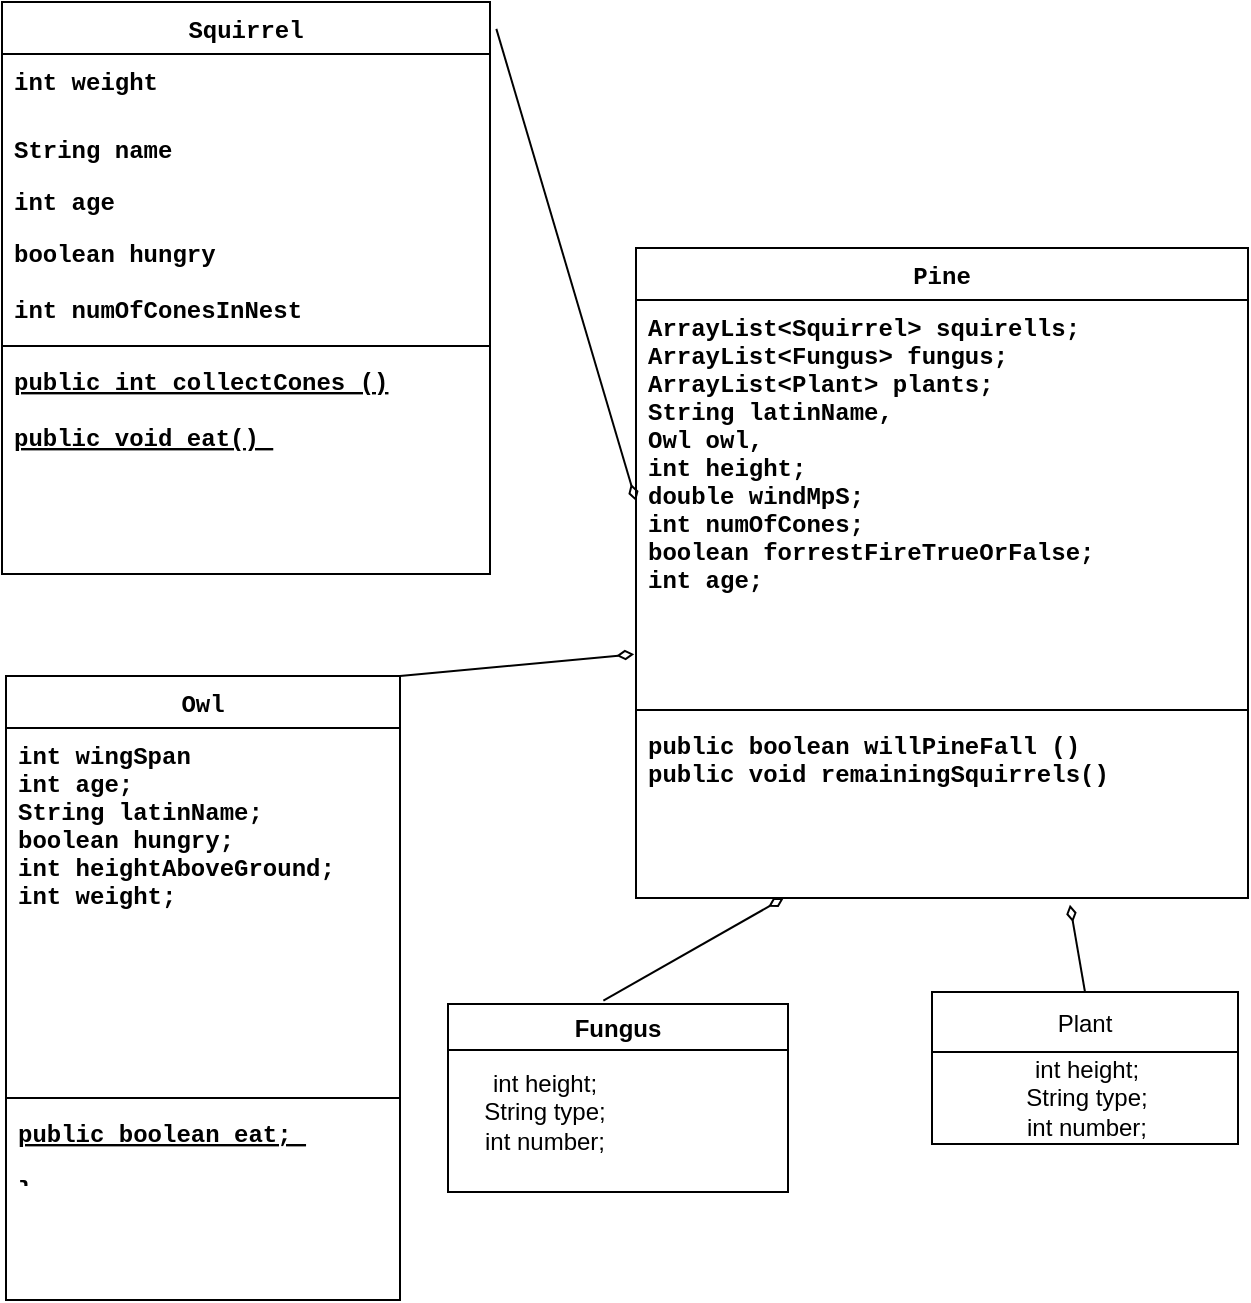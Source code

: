 <mxfile version="16.1.2" type="device"><diagram id="C5RBs43oDa-KdzZeNtuy" name="Page-1"><mxGraphModel dx="602" dy="408" grid="0" gridSize="10" guides="1" tooltips="1" connect="1" arrows="1" fold="1" page="1" pageScale="1" pageWidth="827" pageHeight="1169" math="0" shadow="0"><root><mxCell id="WIyWlLk6GJQsqaUBKTNV-0"/><mxCell id="WIyWlLk6GJQsqaUBKTNV-1" parent="WIyWlLk6GJQsqaUBKTNV-0"/><mxCell id="zkfFHV4jXpPFQw0GAbJ--6" value="Squirrel" style="swimlane;fontStyle=1;align=center;verticalAlign=top;childLayout=stackLayout;horizontal=1;startSize=26;horizontalStack=0;resizeParent=1;resizeLast=0;collapsible=1;marginBottom=0;rounded=0;shadow=0;strokeWidth=1;fontFamily=Courier New;" parent="WIyWlLk6GJQsqaUBKTNV-1" vertex="1"><mxGeometry x="160" y="80" width="244" height="286" as="geometry"><mxRectangle x="130" y="380" width="160" height="26" as="alternateBounds"/></mxGeometry></mxCell><mxCell id="zkfFHV4jXpPFQw0GAbJ--7" value="int weight" style="text;align=left;verticalAlign=top;spacingLeft=4;spacingRight=4;overflow=hidden;rotatable=0;points=[[0,0.5],[1,0.5]];portConstraint=eastwest;fontFamily=Courier New;fontStyle=1" parent="zkfFHV4jXpPFQw0GAbJ--6" vertex="1"><mxGeometry y="26" width="244" height="34" as="geometry"/></mxCell><mxCell id="bKicHV_NpX7xYx8A82nv-5" value="String name&#10;" style="text;align=left;verticalAlign=top;spacingLeft=4;spacingRight=4;overflow=hidden;rotatable=0;points=[[0,0.5],[1,0.5]];portConstraint=eastwest;fontFamily=Courier New;fontStyle=1" parent="zkfFHV4jXpPFQw0GAbJ--6" vertex="1"><mxGeometry y="60" width="244" height="26" as="geometry"/></mxCell><mxCell id="bKicHV_NpX7xYx8A82nv-2" value="int age" style="text;align=left;verticalAlign=top;spacingLeft=4;spacingRight=4;overflow=hidden;rotatable=0;points=[[0,0.5],[1,0.5]];portConstraint=eastwest;fontFamily=Courier New;fontStyle=1" parent="zkfFHV4jXpPFQw0GAbJ--6" vertex="1"><mxGeometry y="86" width="244" height="26" as="geometry"/></mxCell><mxCell id="bKicHV_NpX7xYx8A82nv-8" value="boolean hungry" style="text;align=left;verticalAlign=top;spacingLeft=4;spacingRight=4;overflow=hidden;rotatable=0;points=[[0,0.5],[1,0.5]];portConstraint=eastwest;rounded=0;shadow=0;html=0;fontFamily=Courier New;fontStyle=1" parent="zkfFHV4jXpPFQw0GAbJ--6" vertex="1"><mxGeometry y="112" width="244" height="28" as="geometry"/></mxCell><mxCell id="zkfFHV4jXpPFQw0GAbJ--8" value="int numOfConesInNest" style="text;align=left;verticalAlign=top;spacingLeft=4;spacingRight=4;overflow=hidden;rotatable=0;points=[[0,0.5],[1,0.5]];portConstraint=eastwest;rounded=0;shadow=0;html=0;fontFamily=Courier New;fontStyle=1" parent="zkfFHV4jXpPFQw0GAbJ--6" vertex="1"><mxGeometry y="140" width="244" height="28" as="geometry"/></mxCell><mxCell id="zkfFHV4jXpPFQw0GAbJ--9" value="" style="line;html=1;strokeWidth=1;align=left;verticalAlign=middle;spacingTop=-1;spacingLeft=3;spacingRight=3;rotatable=0;labelPosition=right;points=[];portConstraint=eastwest;fontFamily=Courier New;fontStyle=1" parent="zkfFHV4jXpPFQw0GAbJ--6" vertex="1"><mxGeometry y="168" width="244" height="8" as="geometry"/></mxCell><mxCell id="zkfFHV4jXpPFQw0GAbJ--10" value="public int collectCones ()&#10;&#10;public void eat() " style="text;align=left;verticalAlign=top;spacingLeft=4;spacingRight=4;overflow=hidden;rotatable=0;points=[[0,0.5],[1,0.5]];portConstraint=eastwest;fontStyle=5;fontFamily=Courier New;" parent="zkfFHV4jXpPFQw0GAbJ--6" vertex="1"><mxGeometry y="176" width="244" height="110" as="geometry"/></mxCell><mxCell id="cFUtwD1bPXU5jKW5bzYQ-1" style="edgeStyle=none;rounded=0;orthogonalLoop=1;jettySize=auto;html=1;entryX=-0.003;entryY=0.881;entryDx=0;entryDy=0;entryPerimeter=0;exitX=1;exitY=0;exitDx=0;exitDy=0;endArrow=diamondThin;endFill=0;fontFamily=Courier New;fontStyle=1" parent="WIyWlLk6GJQsqaUBKTNV-1" source="cFUtwD1bPXU5jKW5bzYQ-17" target="zkfFHV4jXpPFQw0GAbJ--21" edge="1"><mxGeometry relative="1" as="geometry"><mxPoint x="410" y="360" as="sourcePoint"/><mxPoint x="508" y="185" as="targetPoint"/><Array as="points"/></mxGeometry></mxCell><mxCell id="zkfFHV4jXpPFQw0GAbJ--17" value="Pine" style="swimlane;fontStyle=1;align=center;verticalAlign=top;childLayout=stackLayout;horizontal=1;startSize=26;horizontalStack=0;resizeParent=1;resizeLast=0;collapsible=1;marginBottom=0;rounded=0;shadow=0;strokeWidth=1;fontFamily=Courier New;" parent="WIyWlLk6GJQsqaUBKTNV-1" vertex="1"><mxGeometry x="477" y="203" width="306" height="325" as="geometry"><mxRectangle x="550" y="140" width="160" height="26" as="alternateBounds"/></mxGeometry></mxCell><mxCell id="zkfFHV4jXpPFQw0GAbJ--21" value="ArrayList&lt;Squirrel&gt; squirells;&#10;ArrayList&lt;Fungus&gt; fungus;&#10;ArrayList&lt;Plant&gt; plants;&#10;String latinName, &#10;Owl owl,&#10;int height;&#10;double windMpS;&#10;int numOfCones;&#10;boolean forrestFireTrueOrFalse;&#10;int age; " style="text;align=left;verticalAlign=top;spacingLeft=4;spacingRight=4;overflow=hidden;rotatable=0;points=[[0,0.5],[1,0.5]];portConstraint=eastwest;rounded=0;shadow=0;html=0;fontFamily=Courier New;fontStyle=1" parent="zkfFHV4jXpPFQw0GAbJ--17" vertex="1"><mxGeometry y="26" width="306" height="201" as="geometry"/></mxCell><mxCell id="zkfFHV4jXpPFQw0GAbJ--23" value="" style="line;html=1;strokeWidth=1;align=left;verticalAlign=middle;spacingTop=-1;spacingLeft=3;spacingRight=3;rotatable=0;labelPosition=right;points=[];portConstraint=eastwest;fontFamily=Courier New;fontStyle=1" parent="zkfFHV4jXpPFQw0GAbJ--17" vertex="1"><mxGeometry y="227" width="306" height="8" as="geometry"/></mxCell><mxCell id="cFUtwD1bPXU5jKW5bzYQ-0" style="edgeStyle=none;rounded=0;orthogonalLoop=1;jettySize=auto;html=1;exitX=0;exitY=0.5;exitDx=0;exitDy=0;fontFamily=Courier New;fontStyle=1" parent="zkfFHV4jXpPFQw0GAbJ--17" edge="1"><mxGeometry relative="1" as="geometry"><mxPoint y="65" as="sourcePoint"/><mxPoint y="65" as="targetPoint"/></mxGeometry></mxCell><mxCell id="zkfFHV4jXpPFQw0GAbJ--25" value="public boolean willPineFall ()&#10;public void remainingSquirrels()&#10;&#10;" style="text;align=left;verticalAlign=top;spacingLeft=4;spacingRight=4;overflow=hidden;rotatable=0;points=[[0,0.5],[1,0.5]];portConstraint=eastwest;fontFamily=Courier New;fontStyle=1" parent="zkfFHV4jXpPFQw0GAbJ--17" vertex="1"><mxGeometry y="235" width="306" height="90" as="geometry"/></mxCell><mxCell id="cFUtwD1bPXU5jKW5bzYQ-4" value="" style="endArrow=diamondThin;html=1;rounded=0;entryX=0;entryY=0.5;entryDx=0;entryDy=0;exitX=1.013;exitY=0.047;exitDx=0;exitDy=0;exitPerimeter=0;fontFamily=Courier New;endFill=0;fontStyle=1;fontSize=11;" parent="WIyWlLk6GJQsqaUBKTNV-1" source="zkfFHV4jXpPFQw0GAbJ--6" target="zkfFHV4jXpPFQw0GAbJ--21" edge="1"><mxGeometry width="50" height="50" relative="1" as="geometry"><mxPoint x="280" y="350" as="sourcePoint"/><mxPoint x="330" y="300" as="targetPoint"/><Array as="points"/></mxGeometry></mxCell><mxCell id="cFUtwD1bPXU5jKW5bzYQ-17" value="Owl" style="swimlane;fontStyle=1;align=center;verticalAlign=top;childLayout=stackLayout;horizontal=1;startSize=26;horizontalStack=0;resizeParent=1;resizeLast=0;collapsible=1;marginBottom=0;rounded=0;shadow=0;strokeWidth=1;fontFamily=Courier New;" parent="WIyWlLk6GJQsqaUBKTNV-1" vertex="1"><mxGeometry x="162" y="417" width="197" height="312" as="geometry"><mxRectangle x="130" y="380" width="160" height="26" as="alternateBounds"/></mxGeometry></mxCell><mxCell id="cFUtwD1bPXU5jKW5bzYQ-18" value="int wingSpan&#10;int age;&#10;String latinName;&#10;boolean hungry;&#10;int heightAboveGround;&#10;int weight;" style="text;align=left;verticalAlign=top;spacingLeft=4;spacingRight=4;overflow=hidden;rotatable=0;points=[[0,0.5],[1,0.5]];portConstraint=eastwest;fontFamily=Courier New;fontStyle=1" parent="cFUtwD1bPXU5jKW5bzYQ-17" vertex="1"><mxGeometry y="26" width="197" height="181" as="geometry"/></mxCell><mxCell id="cFUtwD1bPXU5jKW5bzYQ-20" value="" style="line;html=1;strokeWidth=1;align=left;verticalAlign=middle;spacingTop=-1;spacingLeft=3;spacingRight=3;rotatable=0;labelPosition=right;points=[];portConstraint=eastwest;fontFamily=Courier New;fontStyle=1" parent="cFUtwD1bPXU5jKW5bzYQ-17" vertex="1"><mxGeometry y="207" width="197" height="8" as="geometry"/></mxCell><mxCell id="cFUtwD1bPXU5jKW5bzYQ-21" value="public boolean eat; &#10;&#10;}" style="text;align=left;verticalAlign=top;spacingLeft=4;spacingRight=4;overflow=hidden;rotatable=0;points=[[0,0.5],[1,0.5]];portConstraint=eastwest;fontStyle=5;fontFamily=Courier New;" parent="cFUtwD1bPXU5jKW5bzYQ-17" vertex="1"><mxGeometry y="215" width="197" height="36" as="geometry"/></mxCell><mxCell id="24cxocisSWV4zvTv5bpA-0" value="Fungus" style="swimlane;" vertex="1" parent="WIyWlLk6GJQsqaUBKTNV-1"><mxGeometry x="383" y="581" width="170" height="94" as="geometry"/></mxCell><mxCell id="24cxocisSWV4zvTv5bpA-1" value="int height;&lt;br&gt;String type;&lt;br&gt;int number;&lt;br&gt;" style="text;html=1;align=center;verticalAlign=middle;resizable=0;points=[];autosize=1;strokeColor=none;fillColor=none;" vertex="1" parent="24cxocisSWV4zvTv5bpA-0"><mxGeometry x="12" y="31" width="71" height="46" as="geometry"/></mxCell><mxCell id="24cxocisSWV4zvTv5bpA-2" value="Plant" style="swimlane;fontStyle=0;childLayout=stackLayout;horizontal=1;startSize=30;horizontalStack=0;resizeParent=1;resizeParentMax=0;resizeLast=0;collapsible=1;marginBottom=0;" vertex="1" parent="WIyWlLk6GJQsqaUBKTNV-1"><mxGeometry x="625" y="575" width="153" height="76" as="geometry"/></mxCell><mxCell id="24cxocisSWV4zvTv5bpA-6" value="int height;&lt;br&gt;String type;&lt;br&gt;int number;" style="text;html=1;align=center;verticalAlign=middle;resizable=0;points=[];autosize=1;strokeColor=none;fillColor=none;" vertex="1" parent="24cxocisSWV4zvTv5bpA-2"><mxGeometry y="30" width="153" height="46" as="geometry"/></mxCell><mxCell id="24cxocisSWV4zvTv5bpA-7" style="edgeStyle=none;rounded=0;orthogonalLoop=1;jettySize=auto;html=1;exitX=0.457;exitY=-0.018;exitDx=0;exitDy=0;endArrow=diamondThin;endFill=0;fontFamily=Courier New;fontStyle=1;exitPerimeter=0;" edge="1" parent="WIyWlLk6GJQsqaUBKTNV-1" source="24cxocisSWV4zvTv5bpA-0" target="zkfFHV4jXpPFQw0GAbJ--25"><mxGeometry relative="1" as="geometry"><mxPoint x="453" y="563" as="sourcePoint"/><mxPoint x="570.082" y="552.081" as="targetPoint"/><Array as="points"/></mxGeometry></mxCell><mxCell id="24cxocisSWV4zvTv5bpA-8" style="edgeStyle=none;rounded=0;orthogonalLoop=1;jettySize=auto;html=1;entryX=0.709;entryY=1.037;entryDx=0;entryDy=0;entryPerimeter=0;exitX=0.5;exitY=0;exitDx=0;exitDy=0;endArrow=diamondThin;endFill=0;fontFamily=Courier New;fontStyle=1" edge="1" parent="WIyWlLk6GJQsqaUBKTNV-1" source="24cxocisSWV4zvTv5bpA-2" target="zkfFHV4jXpPFQw0GAbJ--25"><mxGeometry relative="1" as="geometry"><mxPoint x="657" y="547" as="sourcePoint"/><mxPoint x="774.082" y="536.081" as="targetPoint"/><Array as="points"/></mxGeometry></mxCell></root></mxGraphModel></diagram></mxfile>